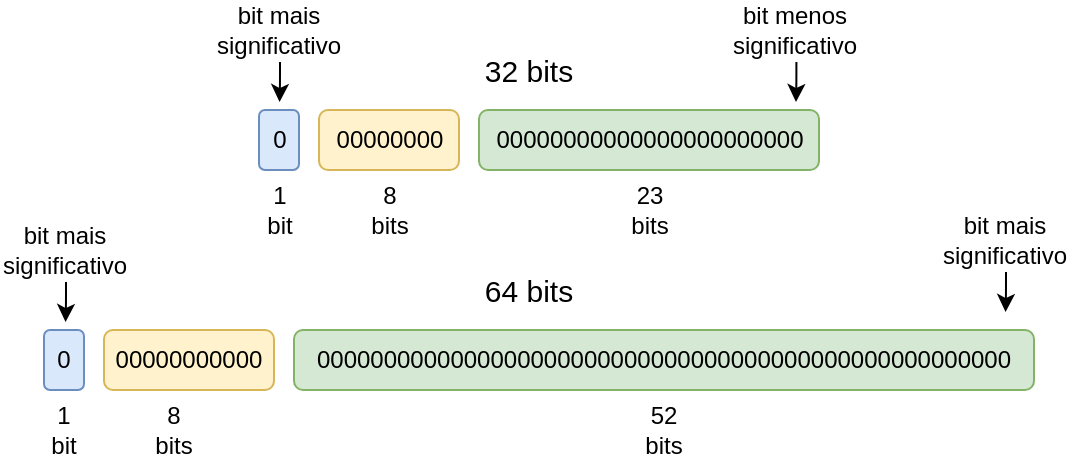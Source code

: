<mxfile version="14.3.1" type="onedrive"><diagram id="3Vbkkg5BpbTb6KHRv4YF" name="Page-1"><mxGraphModel dx="2426" dy="979" grid="1" gridSize="10" guides="1" tooltips="1" connect="1" arrows="1" fold="1" page="1" pageScale="1" pageWidth="827" pageHeight="1169" math="0" shadow="0"><root><mxCell id="0"/><mxCell id="1" parent="0"/><mxCell id="D8R5kfYSGcMblNx5qCh5-17" value="" style="group" vertex="1" connectable="0" parent="1"><mxGeometry x="142" y="250" width="523" height="90" as="geometry"/></mxCell><mxCell id="D8R5kfYSGcMblNx5qCh5-14" value="64 bits" style="text;html=1;strokeColor=none;fillColor=none;align=center;verticalAlign=middle;whiteSpace=wrap;rounded=0;fontSize=15;" vertex="1" parent="D8R5kfYSGcMblNx5qCh5-17"><mxGeometry x="221.25" width="62.5" height="20" as="geometry"/></mxCell><mxCell id="D8R5kfYSGcMblNx5qCh5-15" value="" style="group" vertex="1" connectable="0" parent="D8R5kfYSGcMblNx5qCh5-17"><mxGeometry y="30" width="505" height="60" as="geometry"/></mxCell><mxCell id="D8R5kfYSGcMblNx5qCh5-8" value="0" style="rounded=1;whiteSpace=wrap;html=1;fillColor=#dae8fc;strokeColor=#6c8ebf;" vertex="1" parent="D8R5kfYSGcMblNx5qCh5-15"><mxGeometry x="10" width="20" height="30" as="geometry"/></mxCell><mxCell id="D8R5kfYSGcMblNx5qCh5-9" value="00000000000" style="rounded=1;whiteSpace=wrap;html=1;fillColor=#fff2cc;strokeColor=#d6b656;" vertex="1" parent="D8R5kfYSGcMblNx5qCh5-15"><mxGeometry x="40" width="85" height="30" as="geometry"/></mxCell><mxCell id="D8R5kfYSGcMblNx5qCh5-10" value="0000000000000000000000000000000000000000000000000000" style="rounded=1;whiteSpace=wrap;html=1;fillColor=#d5e8d4;strokeColor=#82b366;" vertex="1" parent="D8R5kfYSGcMblNx5qCh5-15"><mxGeometry x="135" width="370" height="30" as="geometry"/></mxCell><mxCell id="D8R5kfYSGcMblNx5qCh5-11" value="1&lt;br&gt;bit" style="text;html=1;strokeColor=none;fillColor=none;align=center;verticalAlign=middle;whiteSpace=wrap;rounded=0;" vertex="1" parent="D8R5kfYSGcMblNx5qCh5-15"><mxGeometry y="40" width="40" height="20" as="geometry"/></mxCell><mxCell id="D8R5kfYSGcMblNx5qCh5-12" value="8&lt;br&gt;bits" style="text;html=1;strokeColor=none;fillColor=none;align=center;verticalAlign=middle;whiteSpace=wrap;rounded=0;" vertex="1" parent="D8R5kfYSGcMblNx5qCh5-15"><mxGeometry x="55" y="40" width="40" height="20" as="geometry"/></mxCell><mxCell id="D8R5kfYSGcMblNx5qCh5-13" value="52&lt;br&gt;bits" style="text;html=1;strokeColor=none;fillColor=none;align=center;verticalAlign=middle;whiteSpace=wrap;rounded=0;" vertex="1" parent="D8R5kfYSGcMblNx5qCh5-15"><mxGeometry x="300" y="40" width="40" height="20" as="geometry"/></mxCell><mxCell id="D8R5kfYSGcMblNx5qCh5-29" value="" style="group" vertex="1" connectable="0" parent="D8R5kfYSGcMblNx5qCh5-17"><mxGeometry x="458" y="-25" width="65" height="36" as="geometry"/></mxCell><mxCell id="D8R5kfYSGcMblNx5qCh5-27" value="bit mais significativo" style="text;html=1;strokeColor=none;fillColor=none;align=center;verticalAlign=middle;whiteSpace=wrap;rounded=0;" vertex="1" parent="D8R5kfYSGcMblNx5qCh5-29"><mxGeometry width="65" height="20" as="geometry"/></mxCell><mxCell id="D8R5kfYSGcMblNx5qCh5-28" value="" style="endArrow=classic;html=1;fontSize=15;" edge="1" parent="D8R5kfYSGcMblNx5qCh5-29"><mxGeometry width="50" height="50" relative="1" as="geometry"><mxPoint x="33.0" y="26" as="sourcePoint"/><mxPoint x="32.8" y="46" as="targetPoint"/><Array as="points"><mxPoint x="33" y="36"/></Array></mxGeometry></mxCell><mxCell id="D8R5kfYSGcMblNx5qCh5-18" value="" style="group" vertex="1" connectable="0" parent="1"><mxGeometry x="249.5" y="140" width="290" height="90" as="geometry"/></mxCell><mxCell id="D8R5kfYSGcMblNx5qCh5-7" value="32 bits" style="text;html=1;strokeColor=none;fillColor=none;align=center;verticalAlign=middle;whiteSpace=wrap;rounded=0;fontSize=15;" vertex="1" parent="D8R5kfYSGcMblNx5qCh5-18"><mxGeometry x="118.75" width="52.5" height="20" as="geometry"/></mxCell><mxCell id="D8R5kfYSGcMblNx5qCh5-16" value="" style="group" vertex="1" connectable="0" parent="D8R5kfYSGcMblNx5qCh5-18"><mxGeometry y="30" width="290" height="60" as="geometry"/></mxCell><mxCell id="D8R5kfYSGcMblNx5qCh5-1" value="0" style="rounded=1;whiteSpace=wrap;html=1;fillColor=#dae8fc;strokeColor=#6c8ebf;" vertex="1" parent="D8R5kfYSGcMblNx5qCh5-16"><mxGeometry x="10" width="20" height="30" as="geometry"/></mxCell><mxCell id="D8R5kfYSGcMblNx5qCh5-2" value="00000000" style="rounded=1;whiteSpace=wrap;html=1;fillColor=#fff2cc;strokeColor=#d6b656;" vertex="1" parent="D8R5kfYSGcMblNx5qCh5-16"><mxGeometry x="40" width="70" height="30" as="geometry"/></mxCell><mxCell id="D8R5kfYSGcMblNx5qCh5-3" value="00000000000000000000000" style="rounded=1;whiteSpace=wrap;html=1;fillColor=#d5e8d4;strokeColor=#82b366;" vertex="1" parent="D8R5kfYSGcMblNx5qCh5-16"><mxGeometry x="120" width="170" height="30" as="geometry"/></mxCell><mxCell id="D8R5kfYSGcMblNx5qCh5-4" value="1&lt;br&gt;bit" style="text;html=1;strokeColor=none;fillColor=none;align=center;verticalAlign=middle;whiteSpace=wrap;rounded=0;" vertex="1" parent="D8R5kfYSGcMblNx5qCh5-16"><mxGeometry y="40" width="40" height="20" as="geometry"/></mxCell><mxCell id="D8R5kfYSGcMblNx5qCh5-5" value="8&lt;br&gt;bits" style="text;html=1;strokeColor=none;fillColor=none;align=center;verticalAlign=middle;whiteSpace=wrap;rounded=0;" vertex="1" parent="D8R5kfYSGcMblNx5qCh5-16"><mxGeometry x="55" y="40" width="40" height="20" as="geometry"/></mxCell><mxCell id="D8R5kfYSGcMblNx5qCh5-6" value="23&lt;br&gt;bits" style="text;html=1;strokeColor=none;fillColor=none;align=center;verticalAlign=middle;whiteSpace=wrap;rounded=0;" vertex="1" parent="D8R5kfYSGcMblNx5qCh5-16"><mxGeometry x="185" y="40" width="40" height="20" as="geometry"/></mxCell><mxCell id="D8R5kfYSGcMblNx5qCh5-20" value="bit mais significativo" style="text;html=1;strokeColor=none;fillColor=none;align=center;verticalAlign=middle;whiteSpace=wrap;rounded=0;" vertex="1" parent="D8R5kfYSGcMblNx5qCh5-18"><mxGeometry x="-12.5" y="-20" width="65" height="20" as="geometry"/></mxCell><mxCell id="D8R5kfYSGcMblNx5qCh5-24" value="" style="endArrow=classic;html=1;fontSize=15;" edge="1" parent="D8R5kfYSGcMblNx5qCh5-18"><mxGeometry width="50" height="50" relative="1" as="geometry"><mxPoint x="278.7" y="6" as="sourcePoint"/><mxPoint x="278.5" y="26" as="targetPoint"/><Array as="points"><mxPoint x="278.7" y="16"/></Array></mxGeometry></mxCell><mxCell id="D8R5kfYSGcMblNx5qCh5-21" value="bit menos significativo" style="text;html=1;strokeColor=none;fillColor=none;align=center;verticalAlign=middle;whiteSpace=wrap;rounded=0;" vertex="1" parent="1"><mxGeometry x="495" y="120" width="65" height="20" as="geometry"/></mxCell><mxCell id="D8R5kfYSGcMblNx5qCh5-23" value="" style="endArrow=classic;html=1;fontSize=15;" edge="1" parent="1"><mxGeometry width="50" height="50" relative="1" as="geometry"><mxPoint x="270" y="146" as="sourcePoint"/><mxPoint x="269.8" y="166" as="targetPoint"/><Array as="points"><mxPoint x="270" y="156"/></Array></mxGeometry></mxCell><mxCell id="D8R5kfYSGcMblNx5qCh5-30" value="" style="group" vertex="1" connectable="0" parent="1"><mxGeometry x="130" y="230" width="65" height="36" as="geometry"/></mxCell><mxCell id="D8R5kfYSGcMblNx5qCh5-25" value="bit mais significativo" style="text;html=1;strokeColor=none;fillColor=none;align=center;verticalAlign=middle;whiteSpace=wrap;rounded=0;" vertex="1" parent="D8R5kfYSGcMblNx5qCh5-30"><mxGeometry width="65" height="20" as="geometry"/></mxCell><mxCell id="D8R5kfYSGcMblNx5qCh5-26" value="" style="endArrow=classic;html=1;fontSize=15;" edge="1" parent="D8R5kfYSGcMblNx5qCh5-30"><mxGeometry width="50" height="50" relative="1" as="geometry"><mxPoint x="33.0" y="26" as="sourcePoint"/><mxPoint x="32.8" y="46" as="targetPoint"/><Array as="points"><mxPoint x="33" y="36"/></Array></mxGeometry></mxCell></root></mxGraphModel></diagram></mxfile>